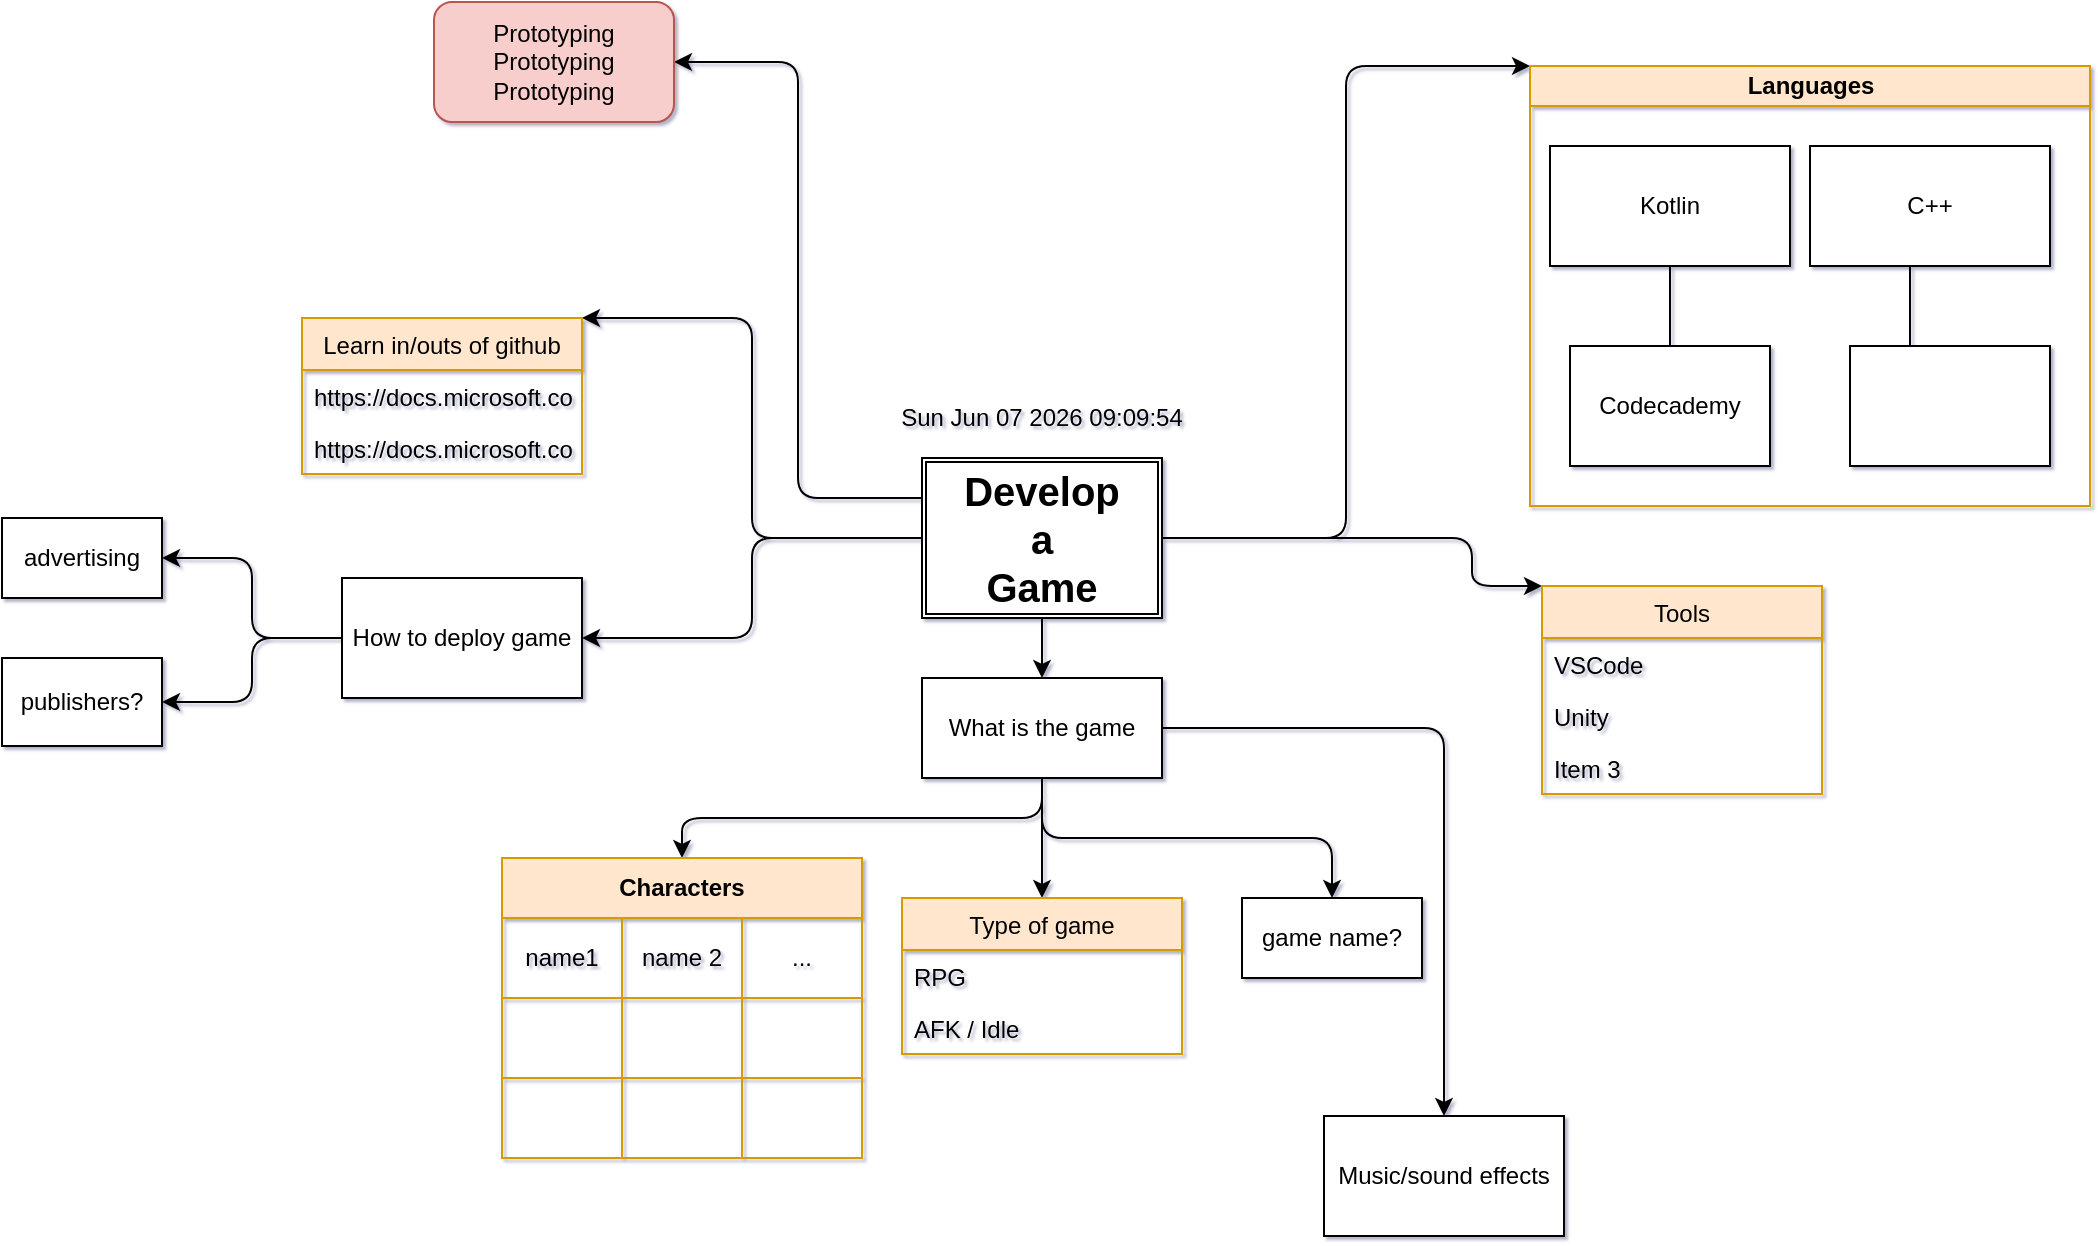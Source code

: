<mxfile version="13.8.1" type="github" pages="2">
  <diagram id="LQlHrmRZi087rSzwUS9f" name="Phil">
    <mxGraphModel dx="1822" dy="1173" grid="0" gridSize="10" guides="0" tooltips="1" connect="1" arrows="1" fold="1" page="0" pageScale="1" pageWidth="850" pageHeight="1100" math="0" shadow="1">
      <root>
        <mxCell id="0" />
        <mxCell id="1" parent="0" />
        <mxCell id="A_EFe26jHxkVhjVEouuX-2" value="" style="endArrow=classic;html=1;exitX=0;exitY=0.5;exitDx=0;exitDy=0;entryX=1;entryY=0;entryDx=0;entryDy=0;edgeStyle=elbowEdgeStyle;" parent="1" source="N-RR1U5ewOOgkyhQM1mz-33" target="N-RR1U5ewOOgkyhQM1mz-17" edge="1">
          <mxGeometry width="50" height="50" relative="1" as="geometry">
            <mxPoint x="360" y="55" as="sourcePoint" />
            <mxPoint x="280" y="-20" as="targetPoint" />
          </mxGeometry>
        </mxCell>
        <mxCell id="A_EFe26jHxkVhjVEouuX-4" value="" style="endArrow=classic;html=1;exitX=0;exitY=0.5;exitDx=0;exitDy=0;entryX=1;entryY=0.5;entryDx=0;entryDy=0;edgeStyle=orthogonalEdgeStyle;" parent="1" source="N-RR1U5ewOOgkyhQM1mz-33" target="A_EFe26jHxkVhjVEouuX-5" edge="1">
          <mxGeometry width="50" height="50" relative="1" as="geometry">
            <mxPoint x="360" y="55" as="sourcePoint" />
            <mxPoint x="340" y="190" as="targetPoint" />
          </mxGeometry>
        </mxCell>
        <mxCell id="rkaj9FJLYy9ZAXitsgkI-21" value="" style="edgeStyle=orthogonalEdgeStyle;curved=0;rounded=1;sketch=0;orthogonalLoop=1;jettySize=auto;html=1;" parent="1" source="A_EFe26jHxkVhjVEouuX-5" target="rkaj9FJLYy9ZAXitsgkI-20" edge="1">
          <mxGeometry relative="1" as="geometry" />
        </mxCell>
        <mxCell id="rkaj9FJLYy9ZAXitsgkI-25" value="" style="edgeStyle=orthogonalEdgeStyle;curved=0;rounded=1;sketch=0;orthogonalLoop=1;jettySize=auto;html=1;" parent="1" source="A_EFe26jHxkVhjVEouuX-5" target="rkaj9FJLYy9ZAXitsgkI-24" edge="1">
          <mxGeometry relative="1" as="geometry" />
        </mxCell>
        <mxCell id="A_EFe26jHxkVhjVEouuX-5" value="How to deploy game" style="square;whiteSpace=wrap;html=1;" parent="1" vertex="1">
          <mxGeometry x="70" y="90" width="120" height="60" as="geometry" />
        </mxCell>
        <mxCell id="A_EFe26jHxkVhjVEouuX-6" value="" style="endArrow=classic;html=1;exitX=0.5;exitY=1;exitDx=0;exitDy=0;" parent="1" source="N-RR1U5ewOOgkyhQM1mz-33" target="A_EFe26jHxkVhjVEouuX-7" edge="1">
          <mxGeometry width="50" height="50" relative="1" as="geometry">
            <mxPoint x="420" y="80" as="sourcePoint" />
            <mxPoint x="420" y="270" as="targetPoint" />
          </mxGeometry>
        </mxCell>
        <mxCell id="rkaj9FJLYy9ZAXitsgkI-19" value="" style="edgeStyle=elbowEdgeStyle;rounded=1;sketch=0;orthogonalLoop=1;jettySize=auto;html=1;entryX=0.5;entryY=0;entryDx=0;entryDy=0;elbow=vertical;" parent="1" source="A_EFe26jHxkVhjVEouuX-7" target="N-RR1U5ewOOgkyhQM1mz-1" edge="1">
          <mxGeometry relative="1" as="geometry">
            <mxPoint x="420" y="350" as="targetPoint" />
          </mxGeometry>
        </mxCell>
        <mxCell id="N-RR1U5ewOOgkyhQM1mz-35" style="edgeStyle=orthogonalEdgeStyle;rounded=1;sketch=0;orthogonalLoop=1;jettySize=auto;html=1;" edge="1" parent="1" source="A_EFe26jHxkVhjVEouuX-7" target="N-RR1U5ewOOgkyhQM1mz-36">
          <mxGeometry relative="1" as="geometry">
            <mxPoint x="621" y="389" as="targetPoint" />
          </mxGeometry>
        </mxCell>
        <mxCell id="A_EFe26jHxkVhjVEouuX-7" value="What is the game" style="square;whiteSpace=wrap;html=1;" parent="1" vertex="1">
          <mxGeometry x="360" y="140" width="120" height="50" as="geometry" />
        </mxCell>
        <mxCell id="A_EFe26jHxkVhjVEouuX-8" value="" style="endArrow=classic;html=1;entryX=0;entryY=0;entryDx=0;entryDy=0;edgeStyle=elbowEdgeStyle;" parent="1" target="N-RR1U5ewOOgkyhQM1mz-27" edge="1">
          <mxGeometry width="50" height="50" relative="1" as="geometry">
            <mxPoint x="490" y="70" as="sourcePoint" />
            <mxPoint x="790" y="380" as="targetPoint" />
            <Array as="points">
              <mxPoint x="635" y="340" />
            </Array>
          </mxGeometry>
        </mxCell>
        <mxCell id="A_EFe26jHxkVhjVEouuX-10" value="" style="endArrow=classic;html=1;entryX=0;entryY=0;entryDx=0;entryDy=0;edgeStyle=elbowEdgeStyle;" parent="1" source="N-RR1U5ewOOgkyhQM1mz-33" target="N-RR1U5ewOOgkyhQM1mz-9" edge="1">
          <mxGeometry width="50" height="50" relative="1" as="geometry">
            <mxPoint x="470" y="50" as="sourcePoint" />
            <mxPoint x="740" y="20" as="targetPoint" />
          </mxGeometry>
        </mxCell>
        <mxCell id="A_EFe26jHxkVhjVEouuX-13" value="game name?" style="square;whiteSpace=wrap;html=1;" parent="1" vertex="1">
          <mxGeometry x="520" y="250" width="90" height="40" as="geometry" />
        </mxCell>
        <mxCell id="A_EFe26jHxkVhjVEouuX-14" value="" style="endArrow=classic;html=1;exitX=0.5;exitY=1;exitDx=0;exitDy=0;edgeStyle=elbowEdgeStyle;elbow=vertical;" parent="1" source="A_EFe26jHxkVhjVEouuX-7" target="rkaj9FJLYy9ZAXitsgkI-26" edge="1">
          <mxGeometry width="50" height="50" relative="1" as="geometry">
            <mxPoint x="400" y="420" as="sourcePoint" />
            <mxPoint x="330" y="360" as="targetPoint" />
          </mxGeometry>
        </mxCell>
        <UserObject label="%date{ddd mmm dd yyyy HH:MM:ss}%" placeholders="1" id="__gFQp-27cVtTYfEqAuZ-8">
          <mxCell style="text;html=1;align=center;verticalAlign=middle;whiteSpace=wrap;overflow=hidden;" parent="1" vertex="1">
            <mxGeometry x="340" width="160" height="20" as="geometry" />
          </mxCell>
        </UserObject>
        <mxCell id="rkaj9FJLYy9ZAXitsgkI-15" value="" style="endArrow=classic;html=1;exitX=0.5;exitY=1;exitDx=0;exitDy=0;entryX=0.5;entryY=0;entryDx=0;entryDy=0;edgeStyle=elbowEdgeStyle;elbow=vertical;" parent="1" source="A_EFe26jHxkVhjVEouuX-7" target="A_EFe26jHxkVhjVEouuX-13" edge="1">
          <mxGeometry width="50" height="50" relative="1" as="geometry">
            <mxPoint x="380" y="270" as="sourcePoint" />
            <mxPoint x="430" y="220" as="targetPoint" />
          </mxGeometry>
        </mxCell>
        <mxCell id="rkaj9FJLYy9ZAXitsgkI-20" value="publishers?" style="whiteSpace=wrap;html=1;" parent="1" vertex="1">
          <mxGeometry x="-100" y="130" width="80" height="44" as="geometry" />
        </mxCell>
        <mxCell id="rkaj9FJLYy9ZAXitsgkI-24" value="advertising" style="whiteSpace=wrap;html=1;" parent="1" vertex="1">
          <mxGeometry x="-100" y="60" width="80" height="40" as="geometry" />
        </mxCell>
        <mxCell id="rkaj9FJLYy9ZAXitsgkI-26" value="&lt;div&gt;Characters&lt;/div&gt;" style="shape=table;html=1;whiteSpace=wrap;startSize=30;container=1;collapsible=0;childLayout=tableLayout;fontStyle=1;align=center;rounded=0;sketch=0;fillColor=#ffe6cc;strokeColor=#d79b00;" parent="1" vertex="1">
          <mxGeometry x="150" y="230" width="180" height="150" as="geometry" />
        </mxCell>
        <mxCell id="rkaj9FJLYy9ZAXitsgkI-27" value="" style="shape=partialRectangle;html=1;whiteSpace=wrap;collapsible=0;dropTarget=0;pointerEvents=0;fillColor=none;top=0;left=0;bottom=0;right=0;points=[[0,0.5],[1,0.5]];portConstraint=eastwest;" parent="rkaj9FJLYy9ZAXitsgkI-26" vertex="1">
          <mxGeometry y="30" width="180" height="40" as="geometry" />
        </mxCell>
        <mxCell id="rkaj9FJLYy9ZAXitsgkI-28" value="name1" style="shape=partialRectangle;html=1;whiteSpace=wrap;connectable=0;fillColor=none;top=0;left=0;bottom=0;right=0;overflow=hidden;" parent="rkaj9FJLYy9ZAXitsgkI-27" vertex="1">
          <mxGeometry width="60" height="40" as="geometry" />
        </mxCell>
        <mxCell id="rkaj9FJLYy9ZAXitsgkI-29" value="name 2" style="shape=partialRectangle;html=1;whiteSpace=wrap;connectable=0;fillColor=none;top=0;left=0;bottom=0;right=0;overflow=hidden;" parent="rkaj9FJLYy9ZAXitsgkI-27" vertex="1">
          <mxGeometry x="60" width="60" height="40" as="geometry" />
        </mxCell>
        <mxCell id="rkaj9FJLYy9ZAXitsgkI-30" value="..." style="shape=partialRectangle;html=1;whiteSpace=wrap;connectable=0;fillColor=none;top=0;left=0;bottom=0;right=0;overflow=hidden;" parent="rkaj9FJLYy9ZAXitsgkI-27" vertex="1">
          <mxGeometry x="120" width="60" height="40" as="geometry" />
        </mxCell>
        <mxCell id="rkaj9FJLYy9ZAXitsgkI-31" value="" style="shape=partialRectangle;html=1;whiteSpace=wrap;collapsible=0;dropTarget=0;pointerEvents=0;fillColor=none;top=0;left=0;bottom=0;right=0;points=[[0,0.5],[1,0.5]];portConstraint=eastwest;" parent="rkaj9FJLYy9ZAXitsgkI-26" vertex="1">
          <mxGeometry y="70" width="180" height="40" as="geometry" />
        </mxCell>
        <mxCell id="rkaj9FJLYy9ZAXitsgkI-32" value="" style="shape=partialRectangle;html=1;whiteSpace=wrap;connectable=0;fillColor=none;top=0;left=0;bottom=0;right=0;overflow=hidden;" parent="rkaj9FJLYy9ZAXitsgkI-31" vertex="1">
          <mxGeometry width="60" height="40" as="geometry" />
        </mxCell>
        <mxCell id="rkaj9FJLYy9ZAXitsgkI-33" value="" style="shape=partialRectangle;html=1;whiteSpace=wrap;connectable=0;fillColor=none;top=0;left=0;bottom=0;right=0;overflow=hidden;" parent="rkaj9FJLYy9ZAXitsgkI-31" vertex="1">
          <mxGeometry x="60" width="60" height="40" as="geometry" />
        </mxCell>
        <mxCell id="rkaj9FJLYy9ZAXitsgkI-34" value="" style="shape=partialRectangle;html=1;whiteSpace=wrap;connectable=0;fillColor=none;top=0;left=0;bottom=0;right=0;overflow=hidden;" parent="rkaj9FJLYy9ZAXitsgkI-31" vertex="1">
          <mxGeometry x="120" width="60" height="40" as="geometry" />
        </mxCell>
        <mxCell id="rkaj9FJLYy9ZAXitsgkI-35" value="" style="shape=partialRectangle;html=1;whiteSpace=wrap;collapsible=0;dropTarget=0;pointerEvents=0;fillColor=none;top=0;left=0;bottom=0;right=0;points=[[0,0.5],[1,0.5]];portConstraint=eastwest;" parent="rkaj9FJLYy9ZAXitsgkI-26" vertex="1">
          <mxGeometry y="110" width="180" height="40" as="geometry" />
        </mxCell>
        <mxCell id="rkaj9FJLYy9ZAXitsgkI-36" value="" style="shape=partialRectangle;html=1;whiteSpace=wrap;connectable=0;fillColor=none;top=0;left=0;bottom=0;right=0;overflow=hidden;" parent="rkaj9FJLYy9ZAXitsgkI-35" vertex="1">
          <mxGeometry width="60" height="40" as="geometry" />
        </mxCell>
        <mxCell id="rkaj9FJLYy9ZAXitsgkI-37" value="" style="shape=partialRectangle;html=1;whiteSpace=wrap;connectable=0;fillColor=none;top=0;left=0;bottom=0;right=0;overflow=hidden;" parent="rkaj9FJLYy9ZAXitsgkI-35" vertex="1">
          <mxGeometry x="60" width="60" height="40" as="geometry" />
        </mxCell>
        <mxCell id="rkaj9FJLYy9ZAXitsgkI-38" value="" style="shape=partialRectangle;html=1;whiteSpace=wrap;connectable=0;fillColor=none;top=0;left=0;bottom=0;right=0;overflow=hidden;" parent="rkaj9FJLYy9ZAXitsgkI-35" vertex="1">
          <mxGeometry x="120" width="60" height="40" as="geometry" />
        </mxCell>
        <mxCell id="N-RR1U5ewOOgkyhQM1mz-1" value="Type of game" style="swimlane;fontStyle=0;childLayout=stackLayout;horizontal=1;startSize=26;fillColor=#ffe6cc;horizontalStack=0;resizeParent=1;resizeParentMax=0;resizeLast=0;collapsible=1;marginBottom=0;rounded=0;sketch=0;strokeColor=#d79b00;" vertex="1" parent="1">
          <mxGeometry x="350" y="250" width="140" height="78" as="geometry" />
        </mxCell>
        <mxCell id="N-RR1U5ewOOgkyhQM1mz-3" value="RPG&#xa;" style="text;strokeColor=none;fillColor=none;align=left;verticalAlign=top;spacingLeft=4;spacingRight=4;overflow=hidden;rotatable=0;points=[[0,0.5],[1,0.5]];portConstraint=eastwest;" vertex="1" parent="N-RR1U5ewOOgkyhQM1mz-1">
          <mxGeometry y="26" width="140" height="26" as="geometry" />
        </mxCell>
        <mxCell id="N-RR1U5ewOOgkyhQM1mz-2" value="AFK / Idle" style="text;strokeColor=none;fillColor=none;align=left;verticalAlign=top;spacingLeft=4;spacingRight=4;overflow=hidden;rotatable=0;points=[[0,0.5],[1,0.5]];portConstraint=eastwest;" vertex="1" parent="N-RR1U5ewOOgkyhQM1mz-1">
          <mxGeometry y="52" width="140" height="26" as="geometry" />
        </mxCell>
        <mxCell id="N-RR1U5ewOOgkyhQM1mz-9" value="Languages" style="swimlane;html=1;startSize=20;horizontal=1;containerType=tree;newEdgeStyle={&quot;edgeStyle&quot;:&quot;elbowEdgeStyle&quot;,&quot;startArrow&quot;:&quot;none&quot;,&quot;endArrow&quot;:&quot;none&quot;};rounded=0;sketch=0;fillColor=#ffe6cc;strokeColor=#d79b00;" vertex="1" parent="1">
          <mxGeometry x="664" y="-166" width="280" height="220" as="geometry" />
        </mxCell>
        <mxCell id="N-RR1U5ewOOgkyhQM1mz-10" value="" style="edgeStyle=elbowEdgeStyle;elbow=vertical;startArrow=none;endArrow=none;rounded=0;" edge="1" parent="N-RR1U5ewOOgkyhQM1mz-9" source="N-RR1U5ewOOgkyhQM1mz-12" target="N-RR1U5ewOOgkyhQM1mz-13">
          <mxGeometry relative="1" as="geometry" />
        </mxCell>
        <mxCell id="N-RR1U5ewOOgkyhQM1mz-11" value="" style="edgeStyle=elbowEdgeStyle;elbow=vertical;startArrow=none;endArrow=none;rounded=0;" edge="1" parent="N-RR1U5ewOOgkyhQM1mz-9" target="N-RR1U5ewOOgkyhQM1mz-14">
          <mxGeometry relative="1" as="geometry">
            <mxPoint x="190" y="90" as="sourcePoint" />
            <Array as="points">
              <mxPoint x="190" y="90" />
            </Array>
          </mxGeometry>
        </mxCell>
        <UserObject label="Kotlin" treeRoot="1" id="N-RR1U5ewOOgkyhQM1mz-12">
          <mxCell style="whiteSpace=wrap;html=1;align=center;treeFolding=1;treeMoving=1;newEdgeStyle={&quot;edgeStyle&quot;:&quot;elbowEdgeStyle&quot;,&quot;startArrow&quot;:&quot;none&quot;,&quot;endArrow&quot;:&quot;none&quot;};" vertex="1" parent="N-RR1U5ewOOgkyhQM1mz-9">
            <mxGeometry x="10" y="40" width="120" height="60" as="geometry" />
          </mxCell>
        </UserObject>
        <UserObject label="Codecademy" link="https://www.codecademy.com/learn/learn-kotlin" id="N-RR1U5ewOOgkyhQM1mz-13">
          <mxCell style="whiteSpace=wrap;html=1;align=center;verticalAlign=middle;treeFolding=1;treeMoving=1;newEdgeStyle={&quot;edgeStyle&quot;:&quot;elbowEdgeStyle&quot;,&quot;startArrow&quot;:&quot;none&quot;,&quot;endArrow&quot;:&quot;none&quot;};" vertex="1" parent="N-RR1U5ewOOgkyhQM1mz-9">
            <mxGeometry x="20" y="140" width="100" height="60" as="geometry" />
          </mxCell>
        </UserObject>
        <mxCell id="N-RR1U5ewOOgkyhQM1mz-14" value="" style="whiteSpace=wrap;html=1;align=center;verticalAlign=middle;treeFolding=1;treeMoving=1;newEdgeStyle={&quot;edgeStyle&quot;:&quot;elbowEdgeStyle&quot;,&quot;startArrow&quot;:&quot;none&quot;,&quot;endArrow&quot;:&quot;none&quot;};" vertex="1" parent="N-RR1U5ewOOgkyhQM1mz-9">
          <mxGeometry x="160" y="140" width="100" height="60" as="geometry" />
        </mxCell>
        <UserObject label="C++" treeRoot="1" id="N-RR1U5ewOOgkyhQM1mz-15">
          <mxCell style="whiteSpace=wrap;html=1;align=center;treeFolding=1;treeMoving=1;newEdgeStyle={&quot;edgeStyle&quot;:&quot;elbowEdgeStyle&quot;,&quot;startArrow&quot;:&quot;none&quot;,&quot;endArrow&quot;:&quot;none&quot;};" vertex="1" parent="N-RR1U5ewOOgkyhQM1mz-9">
            <mxGeometry x="140" y="40" width="120" height="60" as="geometry" />
          </mxCell>
        </UserObject>
        <mxCell id="N-RR1U5ewOOgkyhQM1mz-17" value="Learn in/outs of github" style="swimlane;fontStyle=0;childLayout=stackLayout;horizontal=1;startSize=26;fillColor=#ffe6cc;horizontalStack=0;resizeParent=1;resizeParentMax=0;resizeLast=0;collapsible=1;marginBottom=0;rounded=0;sketch=0;strokeColor=#d79b00;" vertex="1" parent="1">
          <mxGeometry x="50" y="-40" width="140" height="78" as="geometry" />
        </mxCell>
        <mxCell id="N-RR1U5ewOOgkyhQM1mz-18" value="https://docs.microsoft.com/en-us/learn/modules/introduction-to-github/" style="text;strokeColor=none;fillColor=none;align=left;verticalAlign=top;spacingLeft=4;spacingRight=4;overflow=hidden;rotatable=0;points=[[0,0.5],[1,0.5]];portConstraint=eastwest;" vertex="1" parent="N-RR1U5ewOOgkyhQM1mz-17">
          <mxGeometry y="26" width="140" height="26" as="geometry" />
        </mxCell>
        <mxCell id="N-RR1U5ewOOgkyhQM1mz-19" value="https://docs.microsoft.com/en-us/learn/paths/manage-project-lifecycle-github/" style="text;strokeColor=none;fillColor=none;align=left;verticalAlign=top;spacingLeft=4;spacingRight=4;overflow=hidden;rotatable=0;points=[[0,0.5],[1,0.5]];portConstraint=eastwest;" vertex="1" parent="N-RR1U5ewOOgkyhQM1mz-17">
          <mxGeometry y="52" width="140" height="26" as="geometry" />
        </mxCell>
        <mxCell id="N-RR1U5ewOOgkyhQM1mz-36" value="Music/sound effects" style="rounded=0;whiteSpace=wrap;html=1;" vertex="1" parent="1">
          <mxGeometry x="561" y="359" width="120" height="60" as="geometry" />
        </mxCell>
        <mxCell id="N-RR1U5ewOOgkyhQM1mz-27" value="Tools" style="swimlane;fontStyle=0;childLayout=stackLayout;horizontal=1;startSize=26;fillColor=#ffe6cc;horizontalStack=0;resizeParent=1;resizeParentMax=0;resizeLast=0;collapsible=1;marginBottom=0;rounded=0;sketch=0;strokeColor=#d79b00;" vertex="1" parent="1">
          <mxGeometry x="670" y="94" width="140" height="104" as="geometry" />
        </mxCell>
        <mxCell id="N-RR1U5ewOOgkyhQM1mz-28" value="VSCode" style="text;strokeColor=none;fillColor=none;align=left;verticalAlign=top;spacingLeft=4;spacingRight=4;overflow=hidden;rotatable=0;points=[[0,0.5],[1,0.5]];portConstraint=eastwest;" vertex="1" parent="N-RR1U5ewOOgkyhQM1mz-27">
          <mxGeometry y="26" width="140" height="26" as="geometry" />
        </mxCell>
        <mxCell id="N-RR1U5ewOOgkyhQM1mz-29" value="Unity" style="text;align=left;verticalAlign=top;spacingLeft=4;spacingRight=4;overflow=hidden;rotatable=0;points=[[0,0.5],[1,0.5]];portConstraint=eastwest;" vertex="1" parent="N-RR1U5ewOOgkyhQM1mz-27">
          <mxGeometry y="52" width="140" height="26" as="geometry" />
        </mxCell>
        <mxCell id="N-RR1U5ewOOgkyhQM1mz-30" value="Item 3" style="text;strokeColor=none;fillColor=none;align=left;verticalAlign=top;spacingLeft=4;spacingRight=4;overflow=hidden;rotatable=0;points=[[0,0.5],[1,0.5]];portConstraint=eastwest;" vertex="1" parent="N-RR1U5ewOOgkyhQM1mz-27">
          <mxGeometry y="78" width="140" height="26" as="geometry" />
        </mxCell>
        <mxCell id="N-RR1U5ewOOgkyhQM1mz-33" value="&lt;div&gt;&lt;font style=&quot;font-size: 20px&quot;&gt;&lt;b&gt;Develop&lt;/b&gt;&lt;/font&gt;&lt;/div&gt;&lt;div&gt;&lt;font style=&quot;font-size: 20px&quot;&gt;&lt;b&gt;a&lt;/b&gt;&lt;/font&gt;&lt;/div&gt;&lt;div&gt;&lt;font style=&quot;font-size: 20px&quot;&gt;&lt;b&gt;Game&lt;/b&gt;&lt;/font&gt;&lt;/div&gt;" style="shape=ext;double=1;rounded=0;whiteSpace=wrap;html=1;sketch=0;" vertex="1" parent="1">
          <mxGeometry x="360" y="30" width="120" height="80" as="geometry" />
        </mxCell>
        <mxCell id="N-RR1U5ewOOgkyhQM1mz-37" value="" style="endArrow=classic;html=1;exitX=0;exitY=0.25;exitDx=0;exitDy=0;edgeStyle=elbowEdgeStyle;" edge="1" parent="1" source="N-RR1U5ewOOgkyhQM1mz-33" target="N-RR1U5ewOOgkyhQM1mz-38">
          <mxGeometry width="50" height="50" relative="1" as="geometry">
            <mxPoint x="425" y="115" as="sourcePoint" />
            <mxPoint x="284" y="-150" as="targetPoint" />
          </mxGeometry>
        </mxCell>
        <mxCell id="N-RR1U5ewOOgkyhQM1mz-38" value="&lt;div&gt;Prototyping&lt;/div&gt;&lt;div&gt;Prototyping&lt;/div&gt;&lt;div&gt;Prototyping&lt;/div&gt;" style="rounded=1;whiteSpace=wrap;html=1;fillColor=#f8cecc;strokeColor=#b85450;" vertex="1" parent="1">
          <mxGeometry x="116" y="-198" width="120" height="60" as="geometry" />
        </mxCell>
      </root>
    </mxGraphModel>
  </diagram>
  <diagram name="Mike" id="-5ZuO66i7VHEPqibrBUk">
    <mxGraphModel dx="1422" dy="762" grid="1" gridSize="10" guides="1" tooltips="1" connect="1" arrows="1" fold="1" page="1" pageScale="1" pageWidth="850" pageHeight="1100" background="#182E3E" math="0" shadow="0">
      <root>
        <mxCell id="HEBn-ZwIGKUZ-xFCiAPG-0" />
        <mxCell id="HEBn-ZwIGKUZ-xFCiAPG-1" parent="HEBn-ZwIGKUZ-xFCiAPG-0" />
        <mxCell id="HEBn-ZwIGKUZ-xFCiAPG-2" value="&lt;div&gt;Develop a Game&lt;/div&gt;" style="ellipse;whiteSpace=wrap;html=1;fillColor=#EEEEEE;strokeColor=#FFFFFF;fontColor=#1A1A1A;" vertex="1" parent="HEBn-ZwIGKUZ-xFCiAPG-1">
          <mxGeometry x="360" y="30" width="120" height="50" as="geometry" />
        </mxCell>
        <mxCell id="HEBn-ZwIGKUZ-xFCiAPG-3" value="" style="endArrow=classic;html=1;exitX=0;exitY=0.5;exitDx=0;exitDy=0;labelBackgroundColor=#182E3E;strokeColor=#FFFFFF;fontColor=#FFFFFF;" edge="1" parent="HEBn-ZwIGKUZ-xFCiAPG-1" source="HEBn-ZwIGKUZ-xFCiAPG-2" target="HEBn-ZwIGKUZ-xFCiAPG-4">
          <mxGeometry width="50" height="50" relative="1" as="geometry">
            <mxPoint x="320" y="70" as="sourcePoint" />
            <mxPoint x="260" y="180" as="targetPoint" />
          </mxGeometry>
        </mxCell>
        <mxCell id="HEBn-ZwIGKUZ-xFCiAPG-4" value="Learn in/outs of github" style="ellipse;whiteSpace=wrap;html=1;fillColor=#EEEEEE;strokeColor=#FFFFFF;fontColor=#1A1A1A;" vertex="1" parent="HEBn-ZwIGKUZ-xFCiAPG-1">
          <mxGeometry width="120" height="50" as="geometry" />
        </mxCell>
        <mxCell id="HEBn-ZwIGKUZ-xFCiAPG-5" value="" style="endArrow=classic;html=1;exitX=0;exitY=1;exitDx=0;exitDy=0;entryX=0.583;entryY=0;entryDx=0;entryDy=0;entryPerimeter=0;labelBackgroundColor=#182E3E;strokeColor=#FFFFFF;fontColor=#FFFFFF;" edge="1" parent="HEBn-ZwIGKUZ-xFCiAPG-1" source="HEBn-ZwIGKUZ-xFCiAPG-2" target="HEBn-ZwIGKUZ-xFCiAPG-6">
          <mxGeometry width="50" height="50" relative="1" as="geometry">
            <mxPoint x="330" y="120" as="sourcePoint" />
            <mxPoint x="340" y="190" as="targetPoint" />
          </mxGeometry>
        </mxCell>
        <mxCell id="HEBn-ZwIGKUZ-xFCiAPG-6" value="How to deploy game" style="ellipse;whiteSpace=wrap;html=1;fillColor=#EEEEEE;strokeColor=#FFFFFF;fontColor=#1A1A1A;" vertex="1" parent="HEBn-ZwIGKUZ-xFCiAPG-1">
          <mxGeometry x="190" y="150" width="120" height="60" as="geometry" />
        </mxCell>
        <mxCell id="HEBn-ZwIGKUZ-xFCiAPG-7" value="" style="endArrow=classic;html=1;exitX=0.5;exitY=1;exitDx=0;exitDy=0;labelBackgroundColor=#182E3E;strokeColor=#FFFFFF;fontColor=#FFFFFF;" edge="1" parent="HEBn-ZwIGKUZ-xFCiAPG-1" source="HEBn-ZwIGKUZ-xFCiAPG-2" target="HEBn-ZwIGKUZ-xFCiAPG-8">
          <mxGeometry width="50" height="50" relative="1" as="geometry">
            <mxPoint x="400" y="420" as="sourcePoint" />
            <mxPoint x="420" y="270" as="targetPoint" />
          </mxGeometry>
        </mxCell>
        <mxCell id="HEBn-ZwIGKUZ-xFCiAPG-8" value="What is the game" style="ellipse;whiteSpace=wrap;html=1;fillColor=#EEEEEE;strokeColor=#FFFFFF;fontColor=#1A1A1A;" vertex="1" parent="HEBn-ZwIGKUZ-xFCiAPG-1">
          <mxGeometry x="360" y="250" width="120" height="50" as="geometry" />
        </mxCell>
        <mxCell id="HEBn-ZwIGKUZ-xFCiAPG-9" value="" style="endArrow=classic;html=1;exitX=1;exitY=1;exitDx=0;exitDy=0;labelBackgroundColor=#182E3E;strokeColor=#FFFFFF;fontColor=#FFFFFF;" edge="1" parent="HEBn-ZwIGKUZ-xFCiAPG-1" source="HEBn-ZwIGKUZ-xFCiAPG-2" target="HEBn-ZwIGKUZ-xFCiAPG-10">
          <mxGeometry width="50" height="50" relative="1" as="geometry">
            <mxPoint x="400" y="420" as="sourcePoint" />
            <mxPoint x="470" y="170" as="targetPoint" />
          </mxGeometry>
        </mxCell>
        <mxCell id="HEBn-ZwIGKUZ-xFCiAPG-10" value="What tools do we need" style="ellipse;whiteSpace=wrap;html=1;fillColor=#EEEEEE;strokeColor=#FFFFFF;fontColor=#1A1A1A;" vertex="1" parent="HEBn-ZwIGKUZ-xFCiAPG-1">
          <mxGeometry x="520" y="120" width="120" height="50" as="geometry" />
        </mxCell>
        <mxCell id="HEBn-ZwIGKUZ-xFCiAPG-11" value="" style="endArrow=classic;html=1;exitX=1;exitY=0.5;exitDx=0;exitDy=0;labelBackgroundColor=#182E3E;strokeColor=#FFFFFF;fontColor=#FFFFFF;" edge="1" parent="HEBn-ZwIGKUZ-xFCiAPG-1" source="HEBn-ZwIGKUZ-xFCiAPG-2" target="HEBn-ZwIGKUZ-xFCiAPG-12">
          <mxGeometry width="50" height="50" relative="1" as="geometry">
            <mxPoint x="400" y="420" as="sourcePoint" />
            <mxPoint x="590" y="170" as="targetPoint" />
          </mxGeometry>
        </mxCell>
        <mxCell id="HEBn-ZwIGKUZ-xFCiAPG-12" value="&lt;div&gt;Learn Kotlin&lt;/div&gt;" style="ellipse;whiteSpace=wrap;html=1;fillColor=#EEEEEE;strokeColor=#FFFFFF;fontColor=#1A1A1A;" vertex="1" parent="HEBn-ZwIGKUZ-xFCiAPG-1">
          <mxGeometry x="730" width="120" height="40" as="geometry" />
        </mxCell>
        <mxCell id="HEBn-ZwIGKUZ-xFCiAPG-13" value="game name?" style="ellipse;whiteSpace=wrap;html=1;fillColor=#EEEEEE;strokeColor=#FFFFFF;fontColor=#1A1A1A;" vertex="1" parent="HEBn-ZwIGKUZ-xFCiAPG-1">
          <mxGeometry x="480" y="360" width="90" height="40" as="geometry" />
        </mxCell>
        <mxCell id="HEBn-ZwIGKUZ-xFCiAPG-14" value="" style="endArrow=classic;html=1;exitX=0;exitY=1;exitDx=0;exitDy=0;labelBackgroundColor=#182E3E;strokeColor=#FFFFFF;fontColor=#FFFFFF;" edge="1" parent="HEBn-ZwIGKUZ-xFCiAPG-1" source="HEBn-ZwIGKUZ-xFCiAPG-8" target="HEBn-ZwIGKUZ-xFCiAPG-15">
          <mxGeometry width="50" height="50" relative="1" as="geometry">
            <mxPoint x="400" y="420" as="sourcePoint" />
            <mxPoint x="330" y="380" as="targetPoint" />
          </mxGeometry>
        </mxCell>
        <mxCell id="HEBn-ZwIGKUZ-xFCiAPG-15" value="characters" style="ellipse;whiteSpace=wrap;html=1;fillColor=#EEEEEE;strokeColor=#FFFFFF;fontColor=#1A1A1A;" vertex="1" parent="HEBn-ZwIGKUZ-xFCiAPG-1">
          <mxGeometry x="280" y="360" width="80" height="40" as="geometry" />
        </mxCell>
        <UserObject label="%date{ddd mmm dd yyyy HH:MM:ss}%" placeholders="1" id="HEBn-ZwIGKUZ-xFCiAPG-16">
          <mxCell style="text;html=1;align=center;verticalAlign=middle;whiteSpace=wrap;overflow=hidden;fillColor=#f5f5f5;strokeColor=#666666;fontColor=#333333;" vertex="1" parent="HEBn-ZwIGKUZ-xFCiAPG-1">
            <mxGeometry x="340" width="160" height="20" as="geometry" />
          </mxCell>
        </UserObject>
        <mxCell id="HEBn-ZwIGKUZ-xFCiAPG-17" value="" style="endArrow=none;html=1;strokeColor=#FFFFFF;fontColor=#FFFFFF;exitX=0.222;exitY=0;exitDx=0;exitDy=0;exitPerimeter=0;entryX=1;entryY=1;entryDx=0;entryDy=0;" edge="1" parent="HEBn-ZwIGKUZ-xFCiAPG-1" source="HEBn-ZwIGKUZ-xFCiAPG-13" target="HEBn-ZwIGKUZ-xFCiAPG-8">
          <mxGeometry width="50" height="50" relative="1" as="geometry">
            <mxPoint x="400" y="290" as="sourcePoint" />
            <mxPoint x="450" y="240" as="targetPoint" />
          </mxGeometry>
        </mxCell>
      </root>
    </mxGraphModel>
  </diagram>
</mxfile>
